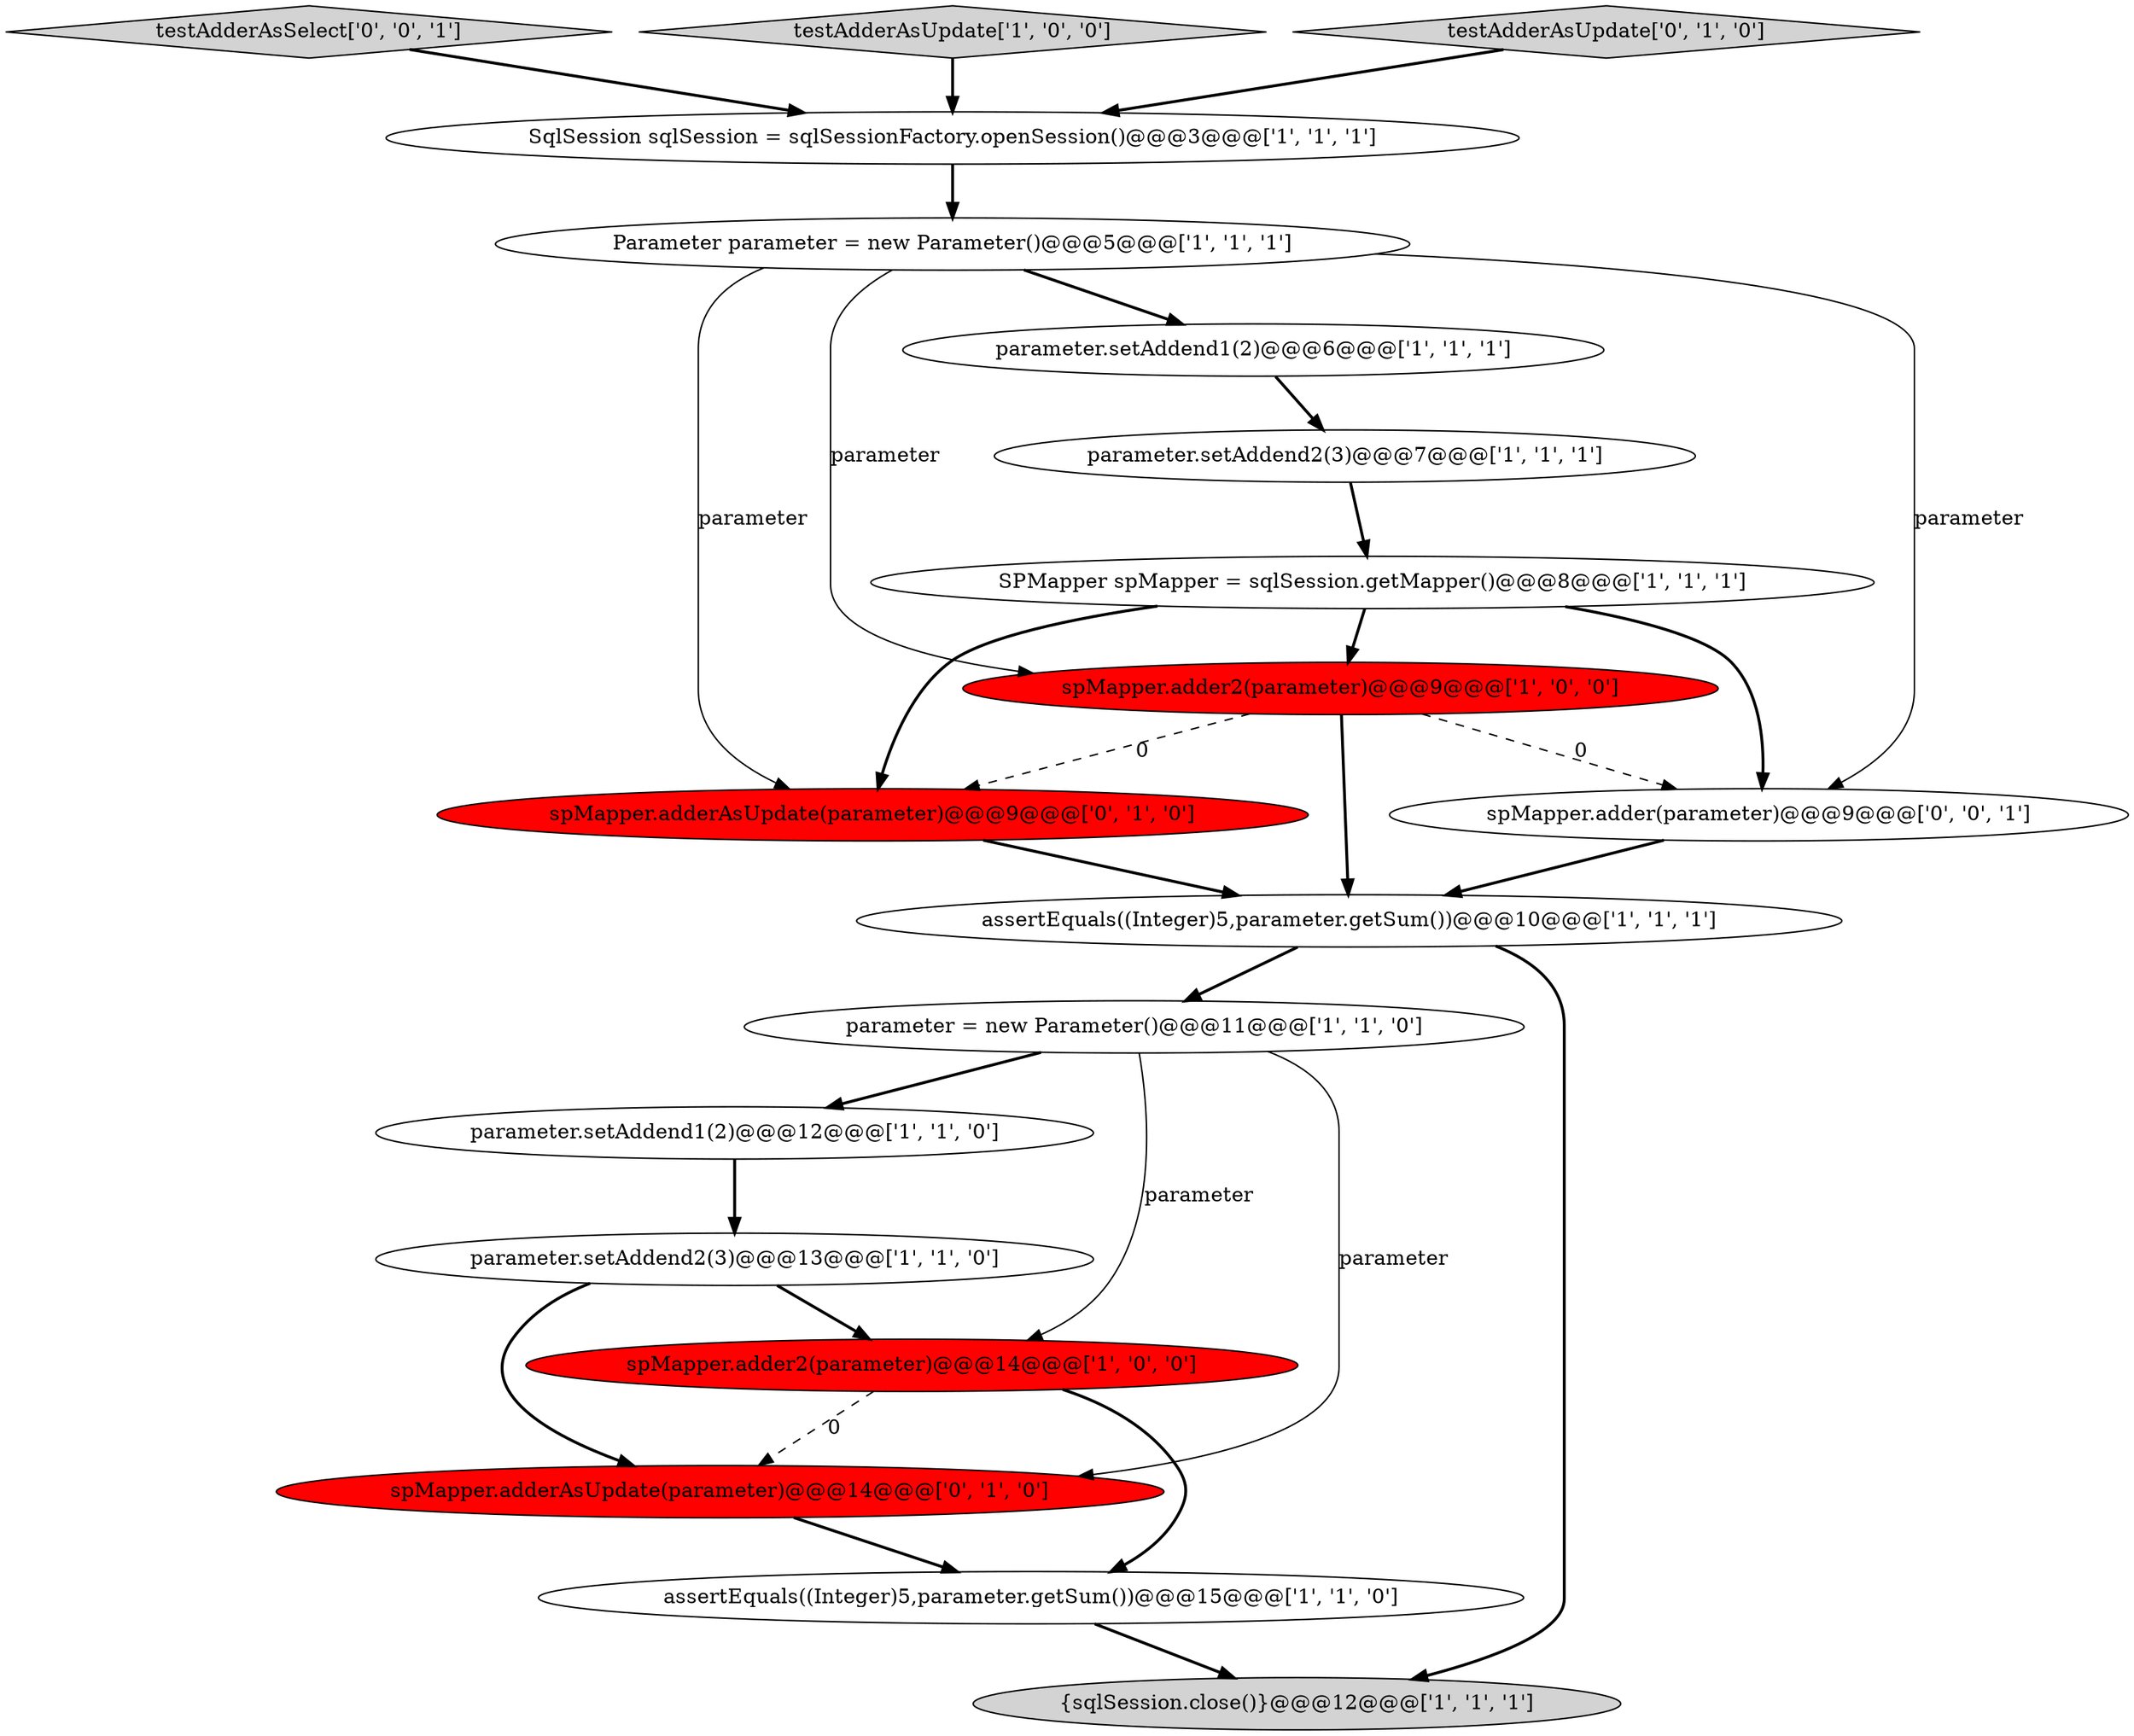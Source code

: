 digraph {
15 [style = filled, label = "spMapper.adderAsUpdate(parameter)@@@9@@@['0', '1', '0']", fillcolor = red, shape = ellipse image = "AAA1AAABBB2BBB"];
2 [style = filled, label = "parameter = new Parameter()@@@11@@@['1', '1', '0']", fillcolor = white, shape = ellipse image = "AAA0AAABBB1BBB"];
13 [style = filled, label = "spMapper.adder2(parameter)@@@14@@@['1', '0', '0']", fillcolor = red, shape = ellipse image = "AAA1AAABBB1BBB"];
5 [style = filled, label = "SPMapper spMapper = sqlSession.getMapper()@@@8@@@['1', '1', '1']", fillcolor = white, shape = ellipse image = "AAA0AAABBB1BBB"];
4 [style = filled, label = "parameter.setAddend2(3)@@@7@@@['1', '1', '1']", fillcolor = white, shape = ellipse image = "AAA0AAABBB1BBB"];
16 [style = filled, label = "spMapper.adderAsUpdate(parameter)@@@14@@@['0', '1', '0']", fillcolor = red, shape = ellipse image = "AAA1AAABBB2BBB"];
18 [style = filled, label = "testAdderAsSelect['0', '0', '1']", fillcolor = lightgray, shape = diamond image = "AAA0AAABBB3BBB"];
0 [style = filled, label = "parameter.setAddend1(2)@@@6@@@['1', '1', '1']", fillcolor = white, shape = ellipse image = "AAA0AAABBB1BBB"];
11 [style = filled, label = "testAdderAsUpdate['1', '0', '0']", fillcolor = lightgray, shape = diamond image = "AAA0AAABBB1BBB"];
3 [style = filled, label = "{sqlSession.close()}@@@12@@@['1', '1', '1']", fillcolor = lightgray, shape = ellipse image = "AAA0AAABBB1BBB"];
7 [style = filled, label = "Parameter parameter = new Parameter()@@@5@@@['1', '1', '1']", fillcolor = white, shape = ellipse image = "AAA0AAABBB1BBB"];
8 [style = filled, label = "parameter.setAddend2(3)@@@13@@@['1', '1', '0']", fillcolor = white, shape = ellipse image = "AAA0AAABBB1BBB"];
10 [style = filled, label = "spMapper.adder2(parameter)@@@9@@@['1', '0', '0']", fillcolor = red, shape = ellipse image = "AAA1AAABBB1BBB"];
1 [style = filled, label = "parameter.setAddend1(2)@@@12@@@['1', '1', '0']", fillcolor = white, shape = ellipse image = "AAA0AAABBB1BBB"];
14 [style = filled, label = "testAdderAsUpdate['0', '1', '0']", fillcolor = lightgray, shape = diamond image = "AAA0AAABBB2BBB"];
17 [style = filled, label = "spMapper.adder(parameter)@@@9@@@['0', '0', '1']", fillcolor = white, shape = ellipse image = "AAA0AAABBB3BBB"];
12 [style = filled, label = "SqlSession sqlSession = sqlSessionFactory.openSession()@@@3@@@['1', '1', '1']", fillcolor = white, shape = ellipse image = "AAA0AAABBB1BBB"];
9 [style = filled, label = "assertEquals((Integer)5,parameter.getSum())@@@10@@@['1', '1', '1']", fillcolor = white, shape = ellipse image = "AAA0AAABBB1BBB"];
6 [style = filled, label = "assertEquals((Integer)5,parameter.getSum())@@@15@@@['1', '1', '0']", fillcolor = white, shape = ellipse image = "AAA0AAABBB1BBB"];
10->15 [style = dashed, label="0"];
5->10 [style = bold, label=""];
6->3 [style = bold, label=""];
8->16 [style = bold, label=""];
1->8 [style = bold, label=""];
9->2 [style = bold, label=""];
2->1 [style = bold, label=""];
16->6 [style = bold, label=""];
17->9 [style = bold, label=""];
7->10 [style = solid, label="parameter"];
18->12 [style = bold, label=""];
5->15 [style = bold, label=""];
7->15 [style = solid, label="parameter"];
7->0 [style = bold, label=""];
11->12 [style = bold, label=""];
5->17 [style = bold, label=""];
12->7 [style = bold, label=""];
0->4 [style = bold, label=""];
15->9 [style = bold, label=""];
14->12 [style = bold, label=""];
10->17 [style = dashed, label="0"];
9->3 [style = bold, label=""];
10->9 [style = bold, label=""];
2->13 [style = solid, label="parameter"];
13->6 [style = bold, label=""];
4->5 [style = bold, label=""];
8->13 [style = bold, label=""];
2->16 [style = solid, label="parameter"];
13->16 [style = dashed, label="0"];
7->17 [style = solid, label="parameter"];
}
